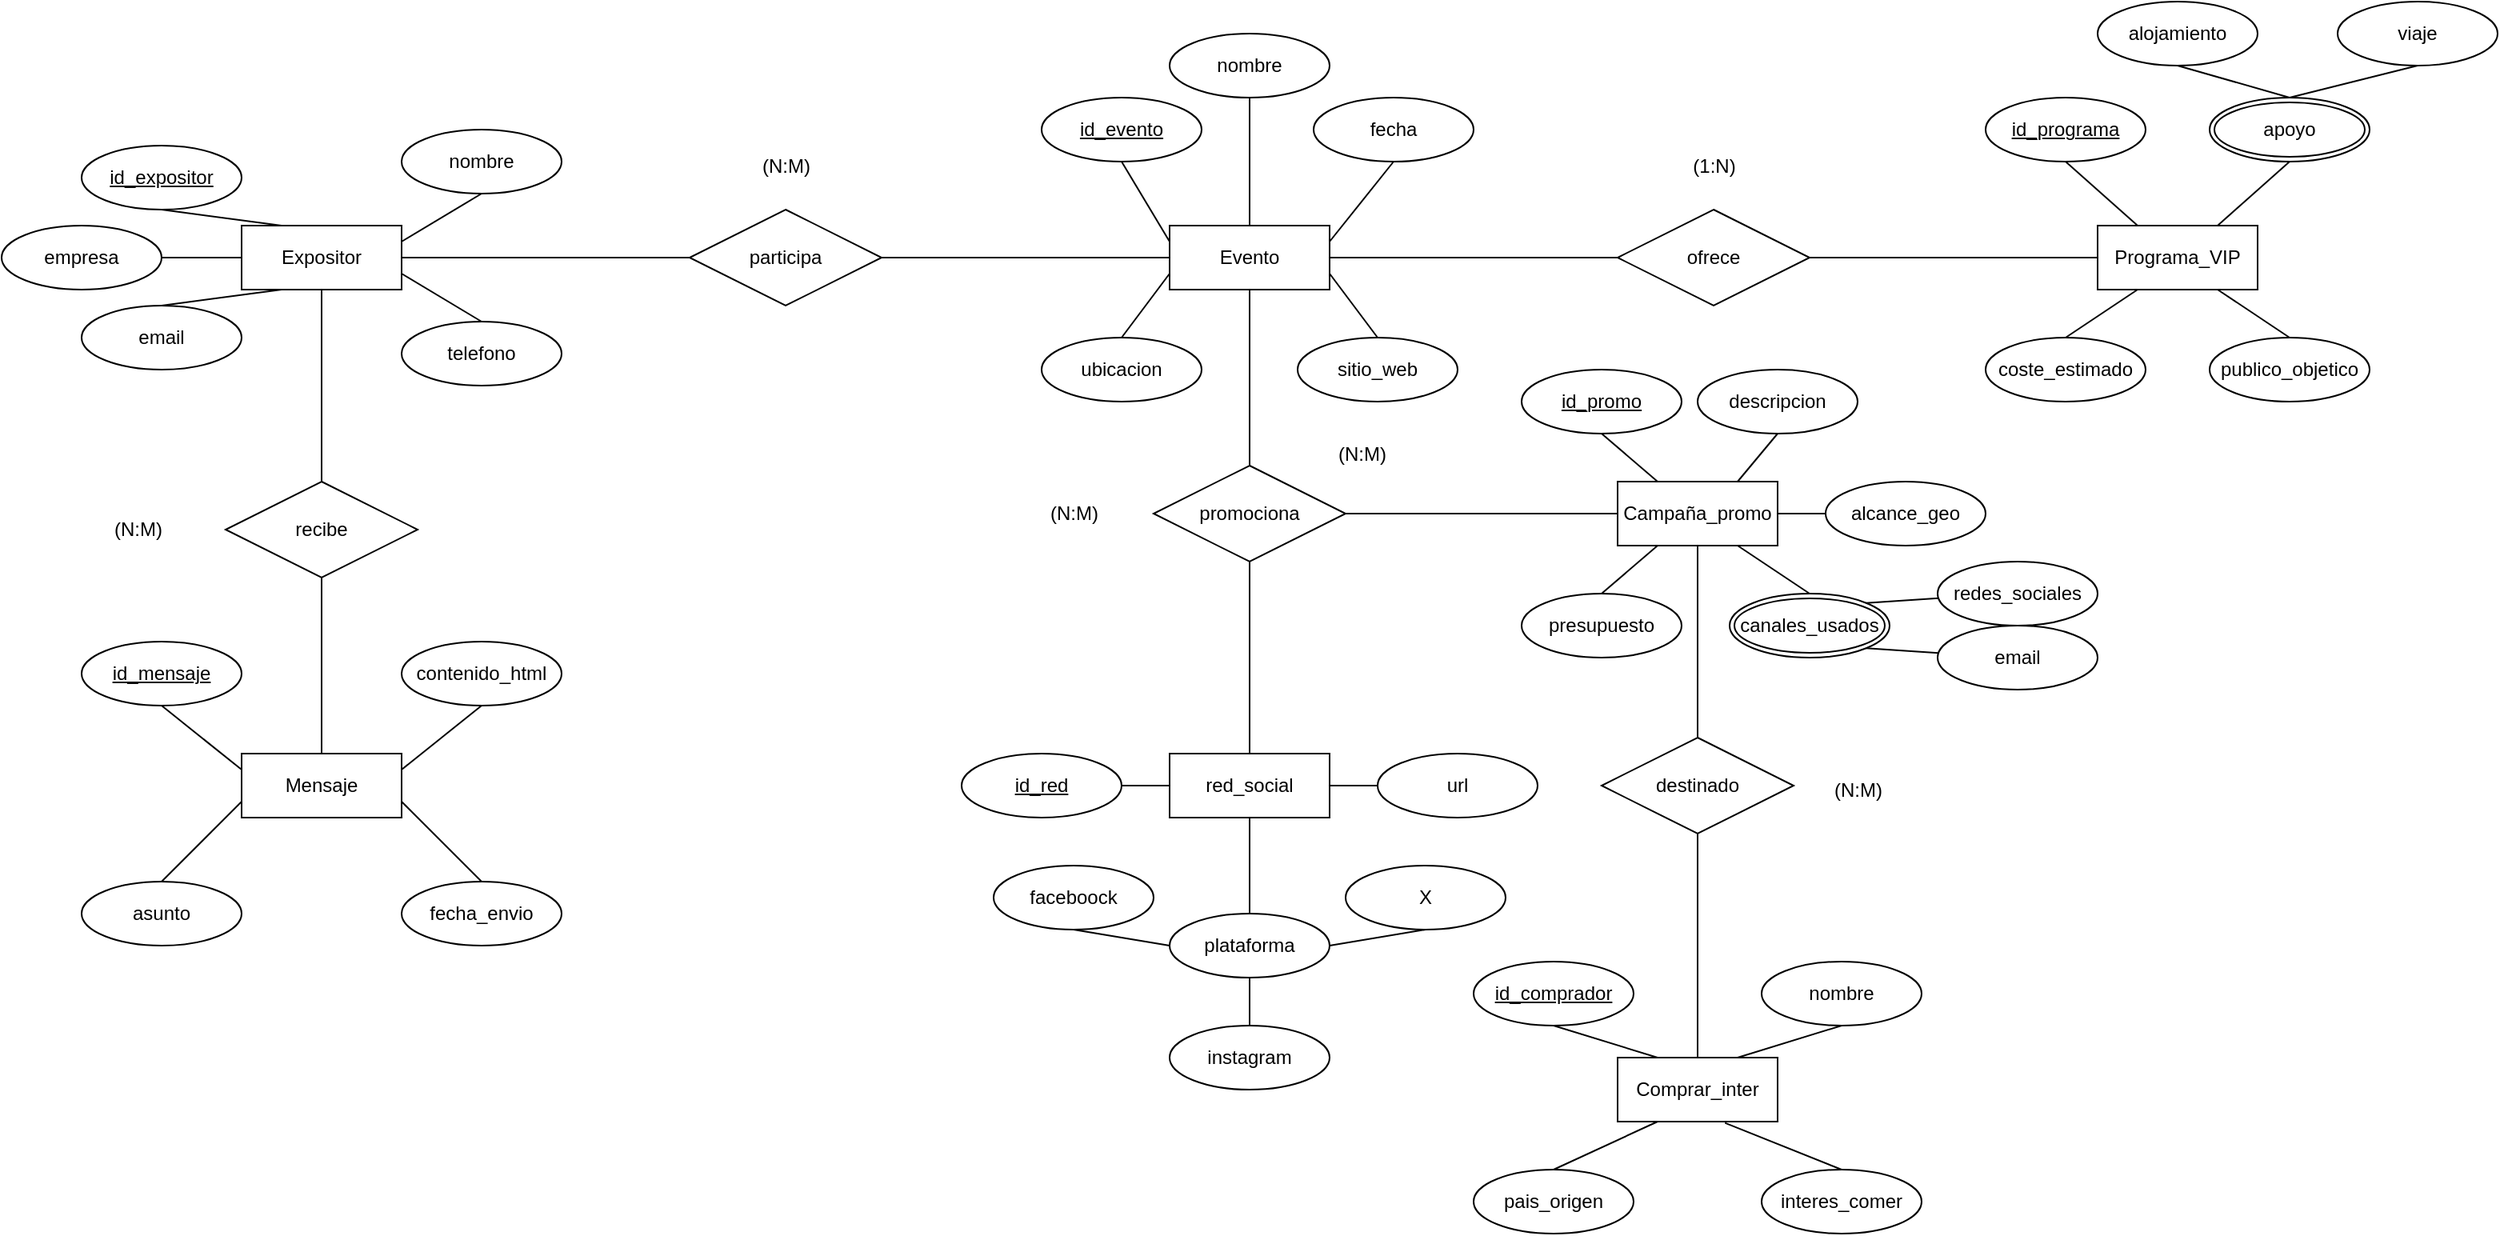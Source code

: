 <mxfile version="27.1.0">
  <diagram id="R2lEEEUBdFMjLlhIrx00" name="Page-1">
    <mxGraphModel dx="1237" dy="442" grid="1" gridSize="10" guides="1" tooltips="1" connect="1" arrows="1" fold="1" page="1" pageScale="1" pageWidth="850" pageHeight="1100" math="0" shadow="0" extFonts="Permanent Marker^https://fonts.googleapis.com/css?family=Permanent+Marker">
      <root>
        <mxCell id="0" />
        <mxCell id="1" parent="0" />
        <mxCell id="KMPEXgL-HCWK1I8JLTLV-1" value="Expositor" style="whiteSpace=wrap;html=1;align=center;" vertex="1" parent="1">
          <mxGeometry x="-190" y="270" width="100" height="40" as="geometry" />
        </mxCell>
        <mxCell id="KMPEXgL-HCWK1I8JLTLV-2" value="id_expositor" style="ellipse;whiteSpace=wrap;html=1;align=center;fontStyle=4;" vertex="1" parent="1">
          <mxGeometry x="-290" y="220" width="100" height="40" as="geometry" />
        </mxCell>
        <mxCell id="KMPEXgL-HCWK1I8JLTLV-3" value="nombre" style="ellipse;whiteSpace=wrap;html=1;align=center;" vertex="1" parent="1">
          <mxGeometry x="-90" y="210" width="100" height="40" as="geometry" />
        </mxCell>
        <mxCell id="KMPEXgL-HCWK1I8JLTLV-4" value="empresa" style="ellipse;whiteSpace=wrap;html=1;align=center;" vertex="1" parent="1">
          <mxGeometry x="-340" y="270" width="100" height="40" as="geometry" />
        </mxCell>
        <mxCell id="KMPEXgL-HCWK1I8JLTLV-5" value="email" style="ellipse;whiteSpace=wrap;html=1;align=center;" vertex="1" parent="1">
          <mxGeometry x="-290" y="320" width="100" height="40" as="geometry" />
        </mxCell>
        <mxCell id="KMPEXgL-HCWK1I8JLTLV-6" value="telefono" style="ellipse;whiteSpace=wrap;html=1;align=center;" vertex="1" parent="1">
          <mxGeometry x="-90" y="330" width="100" height="40" as="geometry" />
        </mxCell>
        <mxCell id="KMPEXgL-HCWK1I8JLTLV-7" value="" style="endArrow=none;html=1;rounded=0;exitX=1;exitY=0.5;exitDx=0;exitDy=0;entryX=0;entryY=0.5;entryDx=0;entryDy=0;" edge="1" parent="1" source="KMPEXgL-HCWK1I8JLTLV-4" target="KMPEXgL-HCWK1I8JLTLV-1">
          <mxGeometry relative="1" as="geometry">
            <mxPoint x="-240" y="320" as="sourcePoint" />
            <mxPoint x="-190" y="300" as="targetPoint" />
          </mxGeometry>
        </mxCell>
        <mxCell id="KMPEXgL-HCWK1I8JLTLV-8" value="" style="endArrow=none;html=1;rounded=0;exitX=0.5;exitY=0;exitDx=0;exitDy=0;entryX=0.25;entryY=1;entryDx=0;entryDy=0;" edge="1" parent="1" source="KMPEXgL-HCWK1I8JLTLV-5" target="KMPEXgL-HCWK1I8JLTLV-1">
          <mxGeometry relative="1" as="geometry">
            <mxPoint x="-250" y="350" as="sourcePoint" />
            <mxPoint x="-90" y="350" as="targetPoint" />
          </mxGeometry>
        </mxCell>
        <mxCell id="KMPEXgL-HCWK1I8JLTLV-9" value="" style="endArrow=none;html=1;rounded=0;exitX=0.5;exitY=0;exitDx=0;exitDy=0;entryX=1;entryY=0.75;entryDx=0;entryDy=0;" edge="1" parent="1" source="KMPEXgL-HCWK1I8JLTLV-6" target="KMPEXgL-HCWK1I8JLTLV-1">
          <mxGeometry relative="1" as="geometry">
            <mxPoint x="-250" y="350" as="sourcePoint" />
            <mxPoint x="-90" y="350" as="targetPoint" />
          </mxGeometry>
        </mxCell>
        <mxCell id="KMPEXgL-HCWK1I8JLTLV-10" value="" style="endArrow=none;html=1;rounded=0;exitX=0.5;exitY=1;exitDx=0;exitDy=0;entryX=0.25;entryY=0;entryDx=0;entryDy=0;" edge="1" parent="1" source="KMPEXgL-HCWK1I8JLTLV-2" target="KMPEXgL-HCWK1I8JLTLV-1">
          <mxGeometry relative="1" as="geometry">
            <mxPoint x="-250" y="230" as="sourcePoint" />
            <mxPoint x="-90" y="230" as="targetPoint" />
          </mxGeometry>
        </mxCell>
        <mxCell id="KMPEXgL-HCWK1I8JLTLV-11" value="" style="endArrow=none;html=1;rounded=0;entryX=1;entryY=0.25;entryDx=0;entryDy=0;exitX=0.5;exitY=1;exitDx=0;exitDy=0;" edge="1" parent="1" source="KMPEXgL-HCWK1I8JLTLV-3" target="KMPEXgL-HCWK1I8JLTLV-1">
          <mxGeometry relative="1" as="geometry">
            <mxPoint x="-250" y="230" as="sourcePoint" />
            <mxPoint x="-90" y="230" as="targetPoint" />
          </mxGeometry>
        </mxCell>
        <mxCell id="KMPEXgL-HCWK1I8JLTLV-12" value="" style="endArrow=none;html=1;rounded=0;exitX=1;exitY=0.5;exitDx=0;exitDy=0;entryX=0;entryY=0.5;entryDx=0;entryDy=0;" edge="1" parent="1" source="KMPEXgL-HCWK1I8JLTLV-1" target="KMPEXgL-HCWK1I8JLTLV-13">
          <mxGeometry relative="1" as="geometry">
            <mxPoint x="-20" y="340" as="sourcePoint" />
            <mxPoint x="80" y="290" as="targetPoint" />
          </mxGeometry>
        </mxCell>
        <mxCell id="KMPEXgL-HCWK1I8JLTLV-13" value="participa" style="shape=rhombus;perimeter=rhombusPerimeter;whiteSpace=wrap;html=1;align=center;" vertex="1" parent="1">
          <mxGeometry x="90" y="260" width="120" height="60" as="geometry" />
        </mxCell>
        <mxCell id="KMPEXgL-HCWK1I8JLTLV-15" value="" style="endArrow=none;html=1;rounded=0;exitX=1;exitY=0.5;exitDx=0;exitDy=0;entryX=0;entryY=0.5;entryDx=0;entryDy=0;" edge="1" parent="1" source="KMPEXgL-HCWK1I8JLTLV-13" target="KMPEXgL-HCWK1I8JLTLV-16">
          <mxGeometry relative="1" as="geometry">
            <mxPoint x="210" y="289.66" as="sourcePoint" />
            <mxPoint x="390" y="289.66" as="targetPoint" />
          </mxGeometry>
        </mxCell>
        <mxCell id="KMPEXgL-HCWK1I8JLTLV-16" value="Evento" style="whiteSpace=wrap;html=1;align=center;" vertex="1" parent="1">
          <mxGeometry x="390" y="270" width="100" height="40" as="geometry" />
        </mxCell>
        <mxCell id="KMPEXgL-HCWK1I8JLTLV-17" value="" style="endArrow=none;html=1;rounded=0;exitX=1;exitY=0.5;exitDx=0;exitDy=0;entryX=0;entryY=0.5;entryDx=0;entryDy=0;" edge="1" parent="1" target="KMPEXgL-HCWK1I8JLTLV-18" source="KMPEXgL-HCWK1I8JLTLV-16">
          <mxGeometry relative="1" as="geometry">
            <mxPoint x="490" y="290" as="sourcePoint" />
            <mxPoint x="660" y="290" as="targetPoint" />
          </mxGeometry>
        </mxCell>
        <mxCell id="KMPEXgL-HCWK1I8JLTLV-18" value="ofrece" style="shape=rhombus;perimeter=rhombusPerimeter;whiteSpace=wrap;html=1;align=center;" vertex="1" parent="1">
          <mxGeometry x="670" y="260" width="120" height="60" as="geometry" />
        </mxCell>
        <mxCell id="KMPEXgL-HCWK1I8JLTLV-19" value="" style="endArrow=none;html=1;rounded=0;exitX=1;exitY=0.5;exitDx=0;exitDy=0;entryX=0;entryY=0.5;entryDx=0;entryDy=0;" edge="1" parent="1" source="KMPEXgL-HCWK1I8JLTLV-18" target="KMPEXgL-HCWK1I8JLTLV-20">
          <mxGeometry relative="1" as="geometry">
            <mxPoint x="790" y="289.66" as="sourcePoint" />
            <mxPoint x="970" y="290" as="targetPoint" />
          </mxGeometry>
        </mxCell>
        <mxCell id="KMPEXgL-HCWK1I8JLTLV-20" value="Programa_VIP" style="whiteSpace=wrap;html=1;align=center;" vertex="1" parent="1">
          <mxGeometry x="970" y="270" width="100" height="40" as="geometry" />
        </mxCell>
        <mxCell id="KMPEXgL-HCWK1I8JLTLV-21" value="" style="endArrow=none;html=1;rounded=0;exitX=0.5;exitY=1;exitDx=0;exitDy=0;entryX=0.5;entryY=0;entryDx=0;entryDy=0;" edge="1" parent="1" source="KMPEXgL-HCWK1I8JLTLV-1" target="KMPEXgL-HCWK1I8JLTLV-22">
          <mxGeometry relative="1" as="geometry">
            <mxPoint x="-170" y="400" as="sourcePoint" />
            <mxPoint x="-140" y="430" as="targetPoint" />
          </mxGeometry>
        </mxCell>
        <mxCell id="KMPEXgL-HCWK1I8JLTLV-22" value="recibe" style="shape=rhombus;perimeter=rhombusPerimeter;whiteSpace=wrap;html=1;align=center;" vertex="1" parent="1">
          <mxGeometry x="-200" y="430" width="120" height="60" as="geometry" />
        </mxCell>
        <mxCell id="KMPEXgL-HCWK1I8JLTLV-23" value="" style="endArrow=none;html=1;rounded=0;exitX=0.5;exitY=1;exitDx=0;exitDy=0;entryX=0.5;entryY=0;entryDx=0;entryDy=0;" edge="1" parent="1" source="KMPEXgL-HCWK1I8JLTLV-22" target="KMPEXgL-HCWK1I8JLTLV-24">
          <mxGeometry relative="1" as="geometry">
            <mxPoint x="-120" y="500" as="sourcePoint" />
            <mxPoint x="-140" y="600" as="targetPoint" />
          </mxGeometry>
        </mxCell>
        <mxCell id="KMPEXgL-HCWK1I8JLTLV-24" value="Mensaje" style="whiteSpace=wrap;html=1;align=center;" vertex="1" parent="1">
          <mxGeometry x="-190" y="600" width="100" height="40" as="geometry" />
        </mxCell>
        <mxCell id="KMPEXgL-HCWK1I8JLTLV-25" value="" style="endArrow=none;html=1;rounded=0;exitX=0.5;exitY=1;exitDx=0;exitDy=0;entryX=0.5;entryY=0;entryDx=0;entryDy=0;" edge="1" parent="1" source="KMPEXgL-HCWK1I8JLTLV-16" target="KMPEXgL-HCWK1I8JLTLV-26">
          <mxGeometry relative="1" as="geometry">
            <mxPoint x="390" y="380" as="sourcePoint" />
            <mxPoint x="440" y="420" as="targetPoint" />
          </mxGeometry>
        </mxCell>
        <mxCell id="KMPEXgL-HCWK1I8JLTLV-26" value="promociona" style="shape=rhombus;perimeter=rhombusPerimeter;whiteSpace=wrap;html=1;align=center;" vertex="1" parent="1">
          <mxGeometry x="380" y="420" width="120" height="60" as="geometry" />
        </mxCell>
        <mxCell id="KMPEXgL-HCWK1I8JLTLV-28" value="" style="endArrow=none;html=1;rounded=0;exitX=1;exitY=0.5;exitDx=0;exitDy=0;entryX=0;entryY=0.5;entryDx=0;entryDy=0;" edge="1" parent="1" source="KMPEXgL-HCWK1I8JLTLV-26" target="KMPEXgL-HCWK1I8JLTLV-29">
          <mxGeometry relative="1" as="geometry">
            <mxPoint x="496" y="450" as="sourcePoint" />
            <mxPoint x="670" y="449.67" as="targetPoint" />
          </mxGeometry>
        </mxCell>
        <mxCell id="KMPEXgL-HCWK1I8JLTLV-29" value="Campaña_promo" style="whiteSpace=wrap;html=1;align=center;" vertex="1" parent="1">
          <mxGeometry x="670" y="430" width="100" height="40" as="geometry" />
        </mxCell>
        <mxCell id="KMPEXgL-HCWK1I8JLTLV-30" value="" style="endArrow=none;html=1;rounded=0;exitX=0.5;exitY=1;exitDx=0;exitDy=0;entryX=0.5;entryY=0;entryDx=0;entryDy=0;" edge="1" parent="1" source="KMPEXgL-HCWK1I8JLTLV-29" target="KMPEXgL-HCWK1I8JLTLV-31">
          <mxGeometry relative="1" as="geometry">
            <mxPoint x="630" y="540" as="sourcePoint" />
            <mxPoint x="720" y="580" as="targetPoint" />
          </mxGeometry>
        </mxCell>
        <mxCell id="KMPEXgL-HCWK1I8JLTLV-31" value="destinado" style="shape=rhombus;perimeter=rhombusPerimeter;whiteSpace=wrap;html=1;align=center;" vertex="1" parent="1">
          <mxGeometry x="660" y="590" width="120" height="60" as="geometry" />
        </mxCell>
        <mxCell id="KMPEXgL-HCWK1I8JLTLV-32" value="" style="endArrow=none;html=1;rounded=0;exitX=0.5;exitY=1;exitDx=0;exitDy=0;entryX=0.5;entryY=0;entryDx=0;entryDy=0;" edge="1" parent="1" source="KMPEXgL-HCWK1I8JLTLV-31" target="KMPEXgL-HCWK1I8JLTLV-33">
          <mxGeometry relative="1" as="geometry">
            <mxPoint x="580" y="740" as="sourcePoint" />
            <mxPoint x="720" y="780" as="targetPoint" />
          </mxGeometry>
        </mxCell>
        <mxCell id="KMPEXgL-HCWK1I8JLTLV-33" value="Comprar_inter" style="whiteSpace=wrap;html=1;align=center;" vertex="1" parent="1">
          <mxGeometry x="670" y="790" width="100" height="40" as="geometry" />
        </mxCell>
        <mxCell id="KMPEXgL-HCWK1I8JLTLV-34" value="" style="endArrow=none;html=1;rounded=0;exitX=0.5;exitY=1;exitDx=0;exitDy=0;entryX=0.5;entryY=0;entryDx=0;entryDy=0;" edge="1" parent="1" source="KMPEXgL-HCWK1I8JLTLV-26" target="KMPEXgL-HCWK1I8JLTLV-35">
          <mxGeometry relative="1" as="geometry">
            <mxPoint x="320" y="440" as="sourcePoint" />
            <mxPoint x="440" y="590" as="targetPoint" />
          </mxGeometry>
        </mxCell>
        <mxCell id="KMPEXgL-HCWK1I8JLTLV-35" value="red_social" style="whiteSpace=wrap;html=1;align=center;" vertex="1" parent="1">
          <mxGeometry x="390" y="600" width="100" height="40" as="geometry" />
        </mxCell>
        <mxCell id="KMPEXgL-HCWK1I8JLTLV-36" value="id_evento" style="ellipse;whiteSpace=wrap;html=1;align=center;fontStyle=4;" vertex="1" parent="1">
          <mxGeometry x="310" y="190" width="100" height="40" as="geometry" />
        </mxCell>
        <mxCell id="KMPEXgL-HCWK1I8JLTLV-37" value="" style="endArrow=none;html=1;rounded=0;exitX=0.5;exitY=1;exitDx=0;exitDy=0;entryX=0;entryY=0.25;entryDx=0;entryDy=0;" edge="1" parent="1" source="KMPEXgL-HCWK1I8JLTLV-36" target="KMPEXgL-HCWK1I8JLTLV-16">
          <mxGeometry relative="1" as="geometry">
            <mxPoint x="230" y="360" as="sourcePoint" />
            <mxPoint x="390" y="360" as="targetPoint" />
          </mxGeometry>
        </mxCell>
        <mxCell id="KMPEXgL-HCWK1I8JLTLV-38" value="nombre" style="ellipse;whiteSpace=wrap;html=1;align=center;" vertex="1" parent="1">
          <mxGeometry x="390" y="150" width="100" height="40" as="geometry" />
        </mxCell>
        <mxCell id="KMPEXgL-HCWK1I8JLTLV-39" value="" style="endArrow=none;html=1;rounded=0;exitX=0.5;exitY=1;exitDx=0;exitDy=0;entryX=0.5;entryY=0;entryDx=0;entryDy=0;" edge="1" parent="1" source="KMPEXgL-HCWK1I8JLTLV-38" target="KMPEXgL-HCWK1I8JLTLV-16">
          <mxGeometry relative="1" as="geometry">
            <mxPoint x="230" y="360" as="sourcePoint" />
            <mxPoint x="390" y="360" as="targetPoint" />
          </mxGeometry>
        </mxCell>
        <mxCell id="KMPEXgL-HCWK1I8JLTLV-40" value="fecha" style="ellipse;whiteSpace=wrap;html=1;align=center;" vertex="1" parent="1">
          <mxGeometry x="480" y="190" width="100" height="40" as="geometry" />
        </mxCell>
        <mxCell id="KMPEXgL-HCWK1I8JLTLV-41" value="" style="endArrow=none;html=1;rounded=0;entryX=0.5;entryY=1;entryDx=0;entryDy=0;exitX=1;exitY=0.25;exitDx=0;exitDy=0;" edge="1" parent="1" source="KMPEXgL-HCWK1I8JLTLV-16" target="KMPEXgL-HCWK1I8JLTLV-40">
          <mxGeometry relative="1" as="geometry">
            <mxPoint x="230" y="360" as="sourcePoint" />
            <mxPoint x="390" y="360" as="targetPoint" />
          </mxGeometry>
        </mxCell>
        <mxCell id="KMPEXgL-HCWK1I8JLTLV-42" value="ubicacion" style="ellipse;whiteSpace=wrap;html=1;align=center;" vertex="1" parent="1">
          <mxGeometry x="310" y="340" width="100" height="40" as="geometry" />
        </mxCell>
        <mxCell id="KMPEXgL-HCWK1I8JLTLV-44" value="sitio_web" style="ellipse;whiteSpace=wrap;html=1;align=center;" vertex="1" parent="1">
          <mxGeometry x="470" y="340" width="100" height="40" as="geometry" />
        </mxCell>
        <mxCell id="KMPEXgL-HCWK1I8JLTLV-45" value="" style="endArrow=none;html=1;rounded=0;entryX=0;entryY=0.75;entryDx=0;entryDy=0;exitX=0.5;exitY=0;exitDx=0;exitDy=0;" edge="1" parent="1" source="KMPEXgL-HCWK1I8JLTLV-42" target="KMPEXgL-HCWK1I8JLTLV-16">
          <mxGeometry relative="1" as="geometry">
            <mxPoint x="230" y="360" as="sourcePoint" />
            <mxPoint x="390" y="360" as="targetPoint" />
          </mxGeometry>
        </mxCell>
        <mxCell id="KMPEXgL-HCWK1I8JLTLV-46" value="" style="endArrow=none;html=1;rounded=0;entryX=0.5;entryY=0;entryDx=0;entryDy=0;exitX=1;exitY=0.75;exitDx=0;exitDy=0;" edge="1" parent="1" source="KMPEXgL-HCWK1I8JLTLV-16" target="KMPEXgL-HCWK1I8JLTLV-44">
          <mxGeometry relative="1" as="geometry">
            <mxPoint x="230" y="360" as="sourcePoint" />
            <mxPoint x="390" y="360" as="targetPoint" />
          </mxGeometry>
        </mxCell>
        <mxCell id="KMPEXgL-HCWK1I8JLTLV-47" value="id_promo" style="ellipse;whiteSpace=wrap;html=1;align=center;fontStyle=4;" vertex="1" parent="1">
          <mxGeometry x="610" y="360" width="100" height="40" as="geometry" />
        </mxCell>
        <mxCell id="KMPEXgL-HCWK1I8JLTLV-48" value="" style="endArrow=none;html=1;rounded=0;exitX=0.5;exitY=1;exitDx=0;exitDy=0;entryX=0.25;entryY=0;entryDx=0;entryDy=0;" edge="1" parent="1" source="KMPEXgL-HCWK1I8JLTLV-47" target="KMPEXgL-HCWK1I8JLTLV-29">
          <mxGeometry relative="1" as="geometry">
            <mxPoint x="610" y="520" as="sourcePoint" />
            <mxPoint x="770" y="520" as="targetPoint" />
          </mxGeometry>
        </mxCell>
        <mxCell id="KMPEXgL-HCWK1I8JLTLV-49" value="descripcion" style="ellipse;whiteSpace=wrap;html=1;align=center;" vertex="1" parent="1">
          <mxGeometry x="720" y="360" width="100" height="40" as="geometry" />
        </mxCell>
        <mxCell id="KMPEXgL-HCWK1I8JLTLV-50" value="" style="endArrow=none;html=1;rounded=0;entryX=0.5;entryY=1;entryDx=0;entryDy=0;exitX=0.75;exitY=0;exitDx=0;exitDy=0;" edge="1" parent="1" source="KMPEXgL-HCWK1I8JLTLV-29" target="KMPEXgL-HCWK1I8JLTLV-49">
          <mxGeometry relative="1" as="geometry">
            <mxPoint x="610" y="520" as="sourcePoint" />
            <mxPoint x="770" y="520" as="targetPoint" />
          </mxGeometry>
        </mxCell>
        <mxCell id="KMPEXgL-HCWK1I8JLTLV-51" value="alcance_geo" style="ellipse;whiteSpace=wrap;html=1;align=center;" vertex="1" parent="1">
          <mxGeometry x="800" y="430" width="100" height="40" as="geometry" />
        </mxCell>
        <mxCell id="KMPEXgL-HCWK1I8JLTLV-52" value="" style="endArrow=none;html=1;rounded=0;entryX=0;entryY=0.5;entryDx=0;entryDy=0;exitX=1;exitY=0.5;exitDx=0;exitDy=0;" edge="1" parent="1" source="KMPEXgL-HCWK1I8JLTLV-29" target="KMPEXgL-HCWK1I8JLTLV-51">
          <mxGeometry relative="1" as="geometry">
            <mxPoint x="610" y="520" as="sourcePoint" />
            <mxPoint x="770" y="520" as="targetPoint" />
          </mxGeometry>
        </mxCell>
        <mxCell id="KMPEXgL-HCWK1I8JLTLV-53" value="presupuesto" style="ellipse;whiteSpace=wrap;html=1;align=center;" vertex="1" parent="1">
          <mxGeometry x="610" y="500" width="100" height="40" as="geometry" />
        </mxCell>
        <mxCell id="KMPEXgL-HCWK1I8JLTLV-54" value="" style="endArrow=none;html=1;rounded=0;entryX=0.25;entryY=1;entryDx=0;entryDy=0;exitX=0.5;exitY=0;exitDx=0;exitDy=0;" edge="1" parent="1" source="KMPEXgL-HCWK1I8JLTLV-53" target="KMPEXgL-HCWK1I8JLTLV-29">
          <mxGeometry relative="1" as="geometry">
            <mxPoint x="610" y="520" as="sourcePoint" />
            <mxPoint x="770" y="520" as="targetPoint" />
          </mxGeometry>
        </mxCell>
        <mxCell id="KMPEXgL-HCWK1I8JLTLV-56" value="" style="endArrow=none;html=1;rounded=0;exitX=0.75;exitY=1;exitDx=0;exitDy=0;entryX=0.5;entryY=0;entryDx=0;entryDy=0;" edge="1" parent="1" source="KMPEXgL-HCWK1I8JLTLV-29" target="KMPEXgL-HCWK1I8JLTLV-57">
          <mxGeometry relative="1" as="geometry">
            <mxPoint x="610" y="520" as="sourcePoint" />
            <mxPoint x="790" y="490" as="targetPoint" />
          </mxGeometry>
        </mxCell>
        <mxCell id="KMPEXgL-HCWK1I8JLTLV-57" value="canales_usados" style="ellipse;shape=doubleEllipse;margin=3;whiteSpace=wrap;html=1;align=center;" vertex="1" parent="1">
          <mxGeometry x="740" y="500" width="100" height="40" as="geometry" />
        </mxCell>
        <mxCell id="KMPEXgL-HCWK1I8JLTLV-58" value="" style="endArrow=none;html=1;rounded=0;exitX=1;exitY=0;exitDx=0;exitDy=0;" edge="1" parent="1" source="KMPEXgL-HCWK1I8JLTLV-57" target="KMPEXgL-HCWK1I8JLTLV-59">
          <mxGeometry relative="1" as="geometry">
            <mxPoint x="850" y="519.58" as="sourcePoint" />
            <mxPoint x="890" y="500" as="targetPoint" />
          </mxGeometry>
        </mxCell>
        <mxCell id="KMPEXgL-HCWK1I8JLTLV-59" value="redes_sociales" style="ellipse;whiteSpace=wrap;html=1;align=center;" vertex="1" parent="1">
          <mxGeometry x="870" y="480" width="100" height="40" as="geometry" />
        </mxCell>
        <mxCell id="KMPEXgL-HCWK1I8JLTLV-60" value="" style="endArrow=none;html=1;rounded=0;exitX=1;exitY=1;exitDx=0;exitDy=0;" edge="1" parent="1" source="KMPEXgL-HCWK1I8JLTLV-57" target="KMPEXgL-HCWK1I8JLTLV-61">
          <mxGeometry relative="1" as="geometry">
            <mxPoint x="860" y="560" as="sourcePoint" />
            <mxPoint x="900" y="550" as="targetPoint" />
          </mxGeometry>
        </mxCell>
        <mxCell id="KMPEXgL-HCWK1I8JLTLV-61" value="email" style="ellipse;whiteSpace=wrap;html=1;align=center;" vertex="1" parent="1">
          <mxGeometry x="870" y="520" width="100" height="40" as="geometry" />
        </mxCell>
        <mxCell id="KMPEXgL-HCWK1I8JLTLV-63" value="id_comprador" style="ellipse;whiteSpace=wrap;html=1;align=center;fontStyle=4;" vertex="1" parent="1">
          <mxGeometry x="580" y="730" width="100" height="40" as="geometry" />
        </mxCell>
        <mxCell id="KMPEXgL-HCWK1I8JLTLV-64" value="" style="endArrow=none;html=1;rounded=0;exitX=0.5;exitY=1;exitDx=0;exitDy=0;entryX=0.25;entryY=0;entryDx=0;entryDy=0;" edge="1" parent="1" source="KMPEXgL-HCWK1I8JLTLV-63" target="KMPEXgL-HCWK1I8JLTLV-33">
          <mxGeometry relative="1" as="geometry">
            <mxPoint x="460" y="830" as="sourcePoint" />
            <mxPoint x="620" y="830" as="targetPoint" />
          </mxGeometry>
        </mxCell>
        <mxCell id="KMPEXgL-HCWK1I8JLTLV-65" value="nombre" style="ellipse;whiteSpace=wrap;html=1;align=center;" vertex="1" parent="1">
          <mxGeometry x="760" y="730" width="100" height="40" as="geometry" />
        </mxCell>
        <mxCell id="KMPEXgL-HCWK1I8JLTLV-66" value="" style="endArrow=none;html=1;rounded=0;entryX=0.5;entryY=1;entryDx=0;entryDy=0;exitX=0.75;exitY=0;exitDx=0;exitDy=0;" edge="1" parent="1" source="KMPEXgL-HCWK1I8JLTLV-33" target="KMPEXgL-HCWK1I8JLTLV-65">
          <mxGeometry relative="1" as="geometry">
            <mxPoint x="460" y="830" as="sourcePoint" />
            <mxPoint x="620" y="830" as="targetPoint" />
          </mxGeometry>
        </mxCell>
        <mxCell id="KMPEXgL-HCWK1I8JLTLV-67" value="pais_origen" style="ellipse;whiteSpace=wrap;html=1;align=center;" vertex="1" parent="1">
          <mxGeometry x="580" y="860" width="100" height="40" as="geometry" />
        </mxCell>
        <mxCell id="KMPEXgL-HCWK1I8JLTLV-68" value="" style="endArrow=none;html=1;rounded=0;entryX=0.25;entryY=1;entryDx=0;entryDy=0;exitX=0.5;exitY=0;exitDx=0;exitDy=0;" edge="1" parent="1" source="KMPEXgL-HCWK1I8JLTLV-67" target="KMPEXgL-HCWK1I8JLTLV-33">
          <mxGeometry relative="1" as="geometry">
            <mxPoint x="460" y="830" as="sourcePoint" />
            <mxPoint x="620" y="830" as="targetPoint" />
          </mxGeometry>
        </mxCell>
        <mxCell id="KMPEXgL-HCWK1I8JLTLV-69" value="interes_comer" style="ellipse;whiteSpace=wrap;html=1;align=center;" vertex="1" parent="1">
          <mxGeometry x="760" y="860" width="100" height="40" as="geometry" />
        </mxCell>
        <mxCell id="KMPEXgL-HCWK1I8JLTLV-70" value="" style="endArrow=none;html=1;rounded=0;entryX=0.5;entryY=0;entryDx=0;entryDy=0;exitX=0.671;exitY=1.02;exitDx=0;exitDy=0;exitPerimeter=0;" edge="1" parent="1" source="KMPEXgL-HCWK1I8JLTLV-33" target="KMPEXgL-HCWK1I8JLTLV-69">
          <mxGeometry relative="1" as="geometry">
            <mxPoint x="460" y="830" as="sourcePoint" />
            <mxPoint x="620" y="830" as="targetPoint" />
          </mxGeometry>
        </mxCell>
        <mxCell id="KMPEXgL-HCWK1I8JLTLV-71" value="id_programa" style="ellipse;whiteSpace=wrap;html=1;align=center;fontStyle=4;" vertex="1" parent="1">
          <mxGeometry x="900" y="190" width="100" height="40" as="geometry" />
        </mxCell>
        <mxCell id="KMPEXgL-HCWK1I8JLTLV-72" value="" style="endArrow=none;html=1;rounded=0;exitX=0.5;exitY=1;exitDx=0;exitDy=0;entryX=0.25;entryY=0;entryDx=0;entryDy=0;" edge="1" parent="1" source="KMPEXgL-HCWK1I8JLTLV-71" target="KMPEXgL-HCWK1I8JLTLV-20">
          <mxGeometry relative="1" as="geometry">
            <mxPoint x="710" y="360" as="sourcePoint" />
            <mxPoint x="870" y="360" as="targetPoint" />
          </mxGeometry>
        </mxCell>
        <mxCell id="KMPEXgL-HCWK1I8JLTLV-73" value="apoyo" style="ellipse;shape=doubleEllipse;margin=3;whiteSpace=wrap;html=1;align=center;" vertex="1" parent="1">
          <mxGeometry x="1040" y="190" width="100" height="40" as="geometry" />
        </mxCell>
        <mxCell id="KMPEXgL-HCWK1I8JLTLV-74" value="" style="endArrow=none;html=1;rounded=0;entryX=0.5;entryY=1;entryDx=0;entryDy=0;exitX=0.75;exitY=0;exitDx=0;exitDy=0;" edge="1" parent="1" source="KMPEXgL-HCWK1I8JLTLV-20" target="KMPEXgL-HCWK1I8JLTLV-73">
          <mxGeometry relative="1" as="geometry">
            <mxPoint x="710" y="360" as="sourcePoint" />
            <mxPoint x="870" y="360" as="targetPoint" />
          </mxGeometry>
        </mxCell>
        <mxCell id="KMPEXgL-HCWK1I8JLTLV-75" value="coste_estimado" style="ellipse;whiteSpace=wrap;html=1;align=center;" vertex="1" parent="1">
          <mxGeometry x="900" y="340" width="100" height="40" as="geometry" />
        </mxCell>
        <mxCell id="KMPEXgL-HCWK1I8JLTLV-76" value="publico_objetico" style="ellipse;whiteSpace=wrap;html=1;align=center;" vertex="1" parent="1">
          <mxGeometry x="1040" y="340" width="100" height="40" as="geometry" />
        </mxCell>
        <mxCell id="KMPEXgL-HCWK1I8JLTLV-77" value="" style="endArrow=none;html=1;rounded=0;exitX=0.5;exitY=0;exitDx=0;exitDy=0;entryX=0.25;entryY=1;entryDx=0;entryDy=0;" edge="1" parent="1" source="KMPEXgL-HCWK1I8JLTLV-75" target="KMPEXgL-HCWK1I8JLTLV-20">
          <mxGeometry relative="1" as="geometry">
            <mxPoint x="1030" y="260" as="sourcePoint" />
            <mxPoint x="1190" y="260" as="targetPoint" />
          </mxGeometry>
        </mxCell>
        <mxCell id="KMPEXgL-HCWK1I8JLTLV-78" value="" style="endArrow=none;html=1;rounded=0;exitX=0.75;exitY=1;exitDx=0;exitDy=0;entryX=0.5;entryY=0;entryDx=0;entryDy=0;" edge="1" parent="1" source="KMPEXgL-HCWK1I8JLTLV-20" target="KMPEXgL-HCWK1I8JLTLV-76">
          <mxGeometry relative="1" as="geometry">
            <mxPoint x="1030" y="260" as="sourcePoint" />
            <mxPoint x="1190" y="260" as="targetPoint" />
          </mxGeometry>
        </mxCell>
        <mxCell id="KMPEXgL-HCWK1I8JLTLV-79" value="alojamiento" style="ellipse;whiteSpace=wrap;html=1;align=center;" vertex="1" parent="1">
          <mxGeometry x="970" y="130" width="100" height="40" as="geometry" />
        </mxCell>
        <mxCell id="KMPEXgL-HCWK1I8JLTLV-80" value="viaje" style="ellipse;whiteSpace=wrap;html=1;align=center;" vertex="1" parent="1">
          <mxGeometry x="1120" y="130" width="100" height="40" as="geometry" />
        </mxCell>
        <mxCell id="KMPEXgL-HCWK1I8JLTLV-81" value="" style="endArrow=none;html=1;rounded=0;exitX=0.5;exitY=1;exitDx=0;exitDy=0;entryX=0.5;entryY=0;entryDx=0;entryDy=0;" edge="1" parent="1" source="KMPEXgL-HCWK1I8JLTLV-79" target="KMPEXgL-HCWK1I8JLTLV-73">
          <mxGeometry relative="1" as="geometry">
            <mxPoint x="1030" y="260" as="sourcePoint" />
            <mxPoint x="1190" y="260" as="targetPoint" />
          </mxGeometry>
        </mxCell>
        <mxCell id="KMPEXgL-HCWK1I8JLTLV-82" value="" style="endArrow=none;html=1;rounded=0;entryX=0.5;entryY=1;entryDx=0;entryDy=0;exitX=0.5;exitY=0;exitDx=0;exitDy=0;" edge="1" parent="1" source="KMPEXgL-HCWK1I8JLTLV-73" target="KMPEXgL-HCWK1I8JLTLV-80">
          <mxGeometry relative="1" as="geometry">
            <mxPoint x="1030" y="260" as="sourcePoint" />
            <mxPoint x="1190" y="260" as="targetPoint" />
          </mxGeometry>
        </mxCell>
        <mxCell id="KMPEXgL-HCWK1I8JLTLV-83" value="id_mensaje" style="ellipse;whiteSpace=wrap;html=1;align=center;fontStyle=4;" vertex="1" parent="1">
          <mxGeometry x="-290" y="530" width="100" height="40" as="geometry" />
        </mxCell>
        <mxCell id="KMPEXgL-HCWK1I8JLTLV-84" value="" style="endArrow=none;html=1;rounded=0;exitX=0.5;exitY=1;exitDx=0;exitDy=0;entryX=0;entryY=0.25;entryDx=0;entryDy=0;" edge="1" parent="1" source="KMPEXgL-HCWK1I8JLTLV-83" target="KMPEXgL-HCWK1I8JLTLV-24">
          <mxGeometry relative="1" as="geometry">
            <mxPoint x="-350" y="670" as="sourcePoint" />
            <mxPoint x="-190" y="670" as="targetPoint" />
          </mxGeometry>
        </mxCell>
        <mxCell id="KMPEXgL-HCWK1I8JLTLV-85" value="asunto" style="ellipse;whiteSpace=wrap;html=1;align=center;" vertex="1" parent="1">
          <mxGeometry x="-290" y="680" width="100" height="40" as="geometry" />
        </mxCell>
        <mxCell id="KMPEXgL-HCWK1I8JLTLV-86" value="" style="endArrow=none;html=1;rounded=0;entryX=0;entryY=0.75;entryDx=0;entryDy=0;exitX=0.5;exitY=0;exitDx=0;exitDy=0;" edge="1" parent="1" source="KMPEXgL-HCWK1I8JLTLV-85" target="KMPEXgL-HCWK1I8JLTLV-24">
          <mxGeometry relative="1" as="geometry">
            <mxPoint x="-350" y="670" as="sourcePoint" />
            <mxPoint x="-190" y="670" as="targetPoint" />
          </mxGeometry>
        </mxCell>
        <mxCell id="KMPEXgL-HCWK1I8JLTLV-87" value="contenido_html" style="ellipse;whiteSpace=wrap;html=1;align=center;" vertex="1" parent="1">
          <mxGeometry x="-90" y="530" width="100" height="40" as="geometry" />
        </mxCell>
        <mxCell id="KMPEXgL-HCWK1I8JLTLV-88" value="" style="endArrow=none;html=1;rounded=0;entryX=0.5;entryY=1;entryDx=0;entryDy=0;exitX=1;exitY=0.25;exitDx=0;exitDy=0;" edge="1" parent="1" source="KMPEXgL-HCWK1I8JLTLV-24" target="KMPEXgL-HCWK1I8JLTLV-87">
          <mxGeometry relative="1" as="geometry">
            <mxPoint x="-350" y="670" as="sourcePoint" />
            <mxPoint x="-190" y="670" as="targetPoint" />
          </mxGeometry>
        </mxCell>
        <mxCell id="KMPEXgL-HCWK1I8JLTLV-89" value="fecha_envio" style="ellipse;whiteSpace=wrap;html=1;align=center;" vertex="1" parent="1">
          <mxGeometry x="-90" y="680" width="100" height="40" as="geometry" />
        </mxCell>
        <mxCell id="KMPEXgL-HCWK1I8JLTLV-90" value="" style="endArrow=none;html=1;rounded=0;entryX=0.5;entryY=0;entryDx=0;entryDy=0;exitX=1;exitY=0.75;exitDx=0;exitDy=0;" edge="1" parent="1" source="KMPEXgL-HCWK1I8JLTLV-24" target="KMPEXgL-HCWK1I8JLTLV-89">
          <mxGeometry relative="1" as="geometry">
            <mxPoint x="-350" y="670" as="sourcePoint" />
            <mxPoint x="-190" y="670" as="targetPoint" />
          </mxGeometry>
        </mxCell>
        <mxCell id="KMPEXgL-HCWK1I8JLTLV-91" value="id_red" style="ellipse;whiteSpace=wrap;html=1;align=center;fontStyle=4;" vertex="1" parent="1">
          <mxGeometry x="260" y="600" width="100" height="40" as="geometry" />
        </mxCell>
        <mxCell id="KMPEXgL-HCWK1I8JLTLV-92" value="" style="endArrow=none;html=1;rounded=0;exitX=1;exitY=0.5;exitDx=0;exitDy=0;entryX=0;entryY=0.5;entryDx=0;entryDy=0;" edge="1" parent="1" source="KMPEXgL-HCWK1I8JLTLV-91" target="KMPEXgL-HCWK1I8JLTLV-35">
          <mxGeometry relative="1" as="geometry">
            <mxPoint x="270" y="670" as="sourcePoint" />
            <mxPoint x="430" y="670" as="targetPoint" />
          </mxGeometry>
        </mxCell>
        <mxCell id="KMPEXgL-HCWK1I8JLTLV-93" value="plataforma" style="ellipse;whiteSpace=wrap;html=1;align=center;" vertex="1" parent="1">
          <mxGeometry x="390" y="700" width="100" height="40" as="geometry" />
        </mxCell>
        <mxCell id="KMPEXgL-HCWK1I8JLTLV-94" value="" style="endArrow=none;html=1;rounded=0;entryX=0.5;entryY=1;entryDx=0;entryDy=0;exitX=0.5;exitY=0;exitDx=0;exitDy=0;" edge="1" parent="1" source="KMPEXgL-HCWK1I8JLTLV-93" target="KMPEXgL-HCWK1I8JLTLV-35">
          <mxGeometry relative="1" as="geometry">
            <mxPoint x="270" y="670" as="sourcePoint" />
            <mxPoint x="430" y="670" as="targetPoint" />
          </mxGeometry>
        </mxCell>
        <mxCell id="KMPEXgL-HCWK1I8JLTLV-95" value="url" style="ellipse;whiteSpace=wrap;html=1;align=center;" vertex="1" parent="1">
          <mxGeometry x="520" y="600" width="100" height="40" as="geometry" />
        </mxCell>
        <mxCell id="KMPEXgL-HCWK1I8JLTLV-96" value="" style="endArrow=none;html=1;rounded=0;entryX=0;entryY=0.5;entryDx=0;entryDy=0;exitX=1;exitY=0.5;exitDx=0;exitDy=0;" edge="1" parent="1" source="KMPEXgL-HCWK1I8JLTLV-35" target="KMPEXgL-HCWK1I8JLTLV-95">
          <mxGeometry relative="1" as="geometry">
            <mxPoint x="270" y="670" as="sourcePoint" />
            <mxPoint x="430" y="670" as="targetPoint" />
          </mxGeometry>
        </mxCell>
        <mxCell id="KMPEXgL-HCWK1I8JLTLV-97" value="faceboock" style="ellipse;whiteSpace=wrap;html=1;align=center;" vertex="1" parent="1">
          <mxGeometry x="280" y="670" width="100" height="40" as="geometry" />
        </mxCell>
        <mxCell id="KMPEXgL-HCWK1I8JLTLV-98" value="X" style="ellipse;whiteSpace=wrap;html=1;align=center;" vertex="1" parent="1">
          <mxGeometry x="500" y="670" width="100" height="40" as="geometry" />
        </mxCell>
        <mxCell id="KMPEXgL-HCWK1I8JLTLV-99" value="instagram" style="ellipse;whiteSpace=wrap;html=1;align=center;" vertex="1" parent="1">
          <mxGeometry x="390" y="770" width="100" height="40" as="geometry" />
        </mxCell>
        <mxCell id="KMPEXgL-HCWK1I8JLTLV-100" value="" style="endArrow=none;html=1;rounded=0;entryX=0;entryY=0.5;entryDx=0;entryDy=0;exitX=0.5;exitY=1;exitDx=0;exitDy=0;" edge="1" parent="1" source="KMPEXgL-HCWK1I8JLTLV-97" target="KMPEXgL-HCWK1I8JLTLV-93">
          <mxGeometry relative="1" as="geometry">
            <mxPoint x="270" y="670" as="sourcePoint" />
            <mxPoint x="430" y="670" as="targetPoint" />
          </mxGeometry>
        </mxCell>
        <mxCell id="KMPEXgL-HCWK1I8JLTLV-101" value="" style="endArrow=none;html=1;rounded=0;entryX=0.5;entryY=1;entryDx=0;entryDy=0;exitX=1;exitY=0.5;exitDx=0;exitDy=0;" edge="1" parent="1" source="KMPEXgL-HCWK1I8JLTLV-93" target="KMPEXgL-HCWK1I8JLTLV-98">
          <mxGeometry relative="1" as="geometry">
            <mxPoint x="270" y="670" as="sourcePoint" />
            <mxPoint x="430" y="670" as="targetPoint" />
          </mxGeometry>
        </mxCell>
        <mxCell id="KMPEXgL-HCWK1I8JLTLV-102" value="" style="endArrow=none;html=1;rounded=0;entryX=0.5;entryY=0;entryDx=0;entryDy=0;exitX=0.5;exitY=1;exitDx=0;exitDy=0;" edge="1" parent="1" source="KMPEXgL-HCWK1I8JLTLV-93" target="KMPEXgL-HCWK1I8JLTLV-99">
          <mxGeometry relative="1" as="geometry">
            <mxPoint x="270" y="670" as="sourcePoint" />
            <mxPoint x="430" y="670" as="targetPoint" />
          </mxGeometry>
        </mxCell>
        <mxCell id="KMPEXgL-HCWK1I8JLTLV-103" value="(N:M)" style="text;html=1;align=center;verticalAlign=middle;resizable=0;points=[];autosize=1;strokeColor=none;fillColor=none;" vertex="1" parent="1">
          <mxGeometry x="125" y="218" width="50" height="30" as="geometry" />
        </mxCell>
        <mxCell id="KMPEXgL-HCWK1I8JLTLV-104" value="(1:N)" style="text;html=1;align=center;verticalAlign=middle;resizable=0;points=[];autosize=1;strokeColor=none;fillColor=none;" vertex="1" parent="1">
          <mxGeometry x="705" y="218" width="50" height="30" as="geometry" />
        </mxCell>
        <mxCell id="KMPEXgL-HCWK1I8JLTLV-105" value="(N:M)" style="text;html=1;align=center;verticalAlign=middle;resizable=0;points=[];autosize=1;strokeColor=none;fillColor=none;" vertex="1" parent="1">
          <mxGeometry x="485" y="398" width="50" height="30" as="geometry" />
        </mxCell>
        <mxCell id="KMPEXgL-HCWK1I8JLTLV-106" value="(N:M)" style="text;html=1;align=center;verticalAlign=middle;resizable=0;points=[];autosize=1;strokeColor=none;fillColor=none;" vertex="1" parent="1">
          <mxGeometry x="795" y="608" width="50" height="30" as="geometry" />
        </mxCell>
        <mxCell id="KMPEXgL-HCWK1I8JLTLV-107" value="(N:M)" style="text;html=1;align=center;verticalAlign=middle;resizable=0;points=[];autosize=1;strokeColor=none;fillColor=none;" vertex="1" parent="1">
          <mxGeometry x="305" y="435" width="50" height="30" as="geometry" />
        </mxCell>
        <mxCell id="KMPEXgL-HCWK1I8JLTLV-108" value="(N:M)" style="text;html=1;align=center;verticalAlign=middle;resizable=0;points=[];autosize=1;strokeColor=none;fillColor=none;" vertex="1" parent="1">
          <mxGeometry x="-280" y="445" width="50" height="30" as="geometry" />
        </mxCell>
      </root>
    </mxGraphModel>
  </diagram>
</mxfile>
